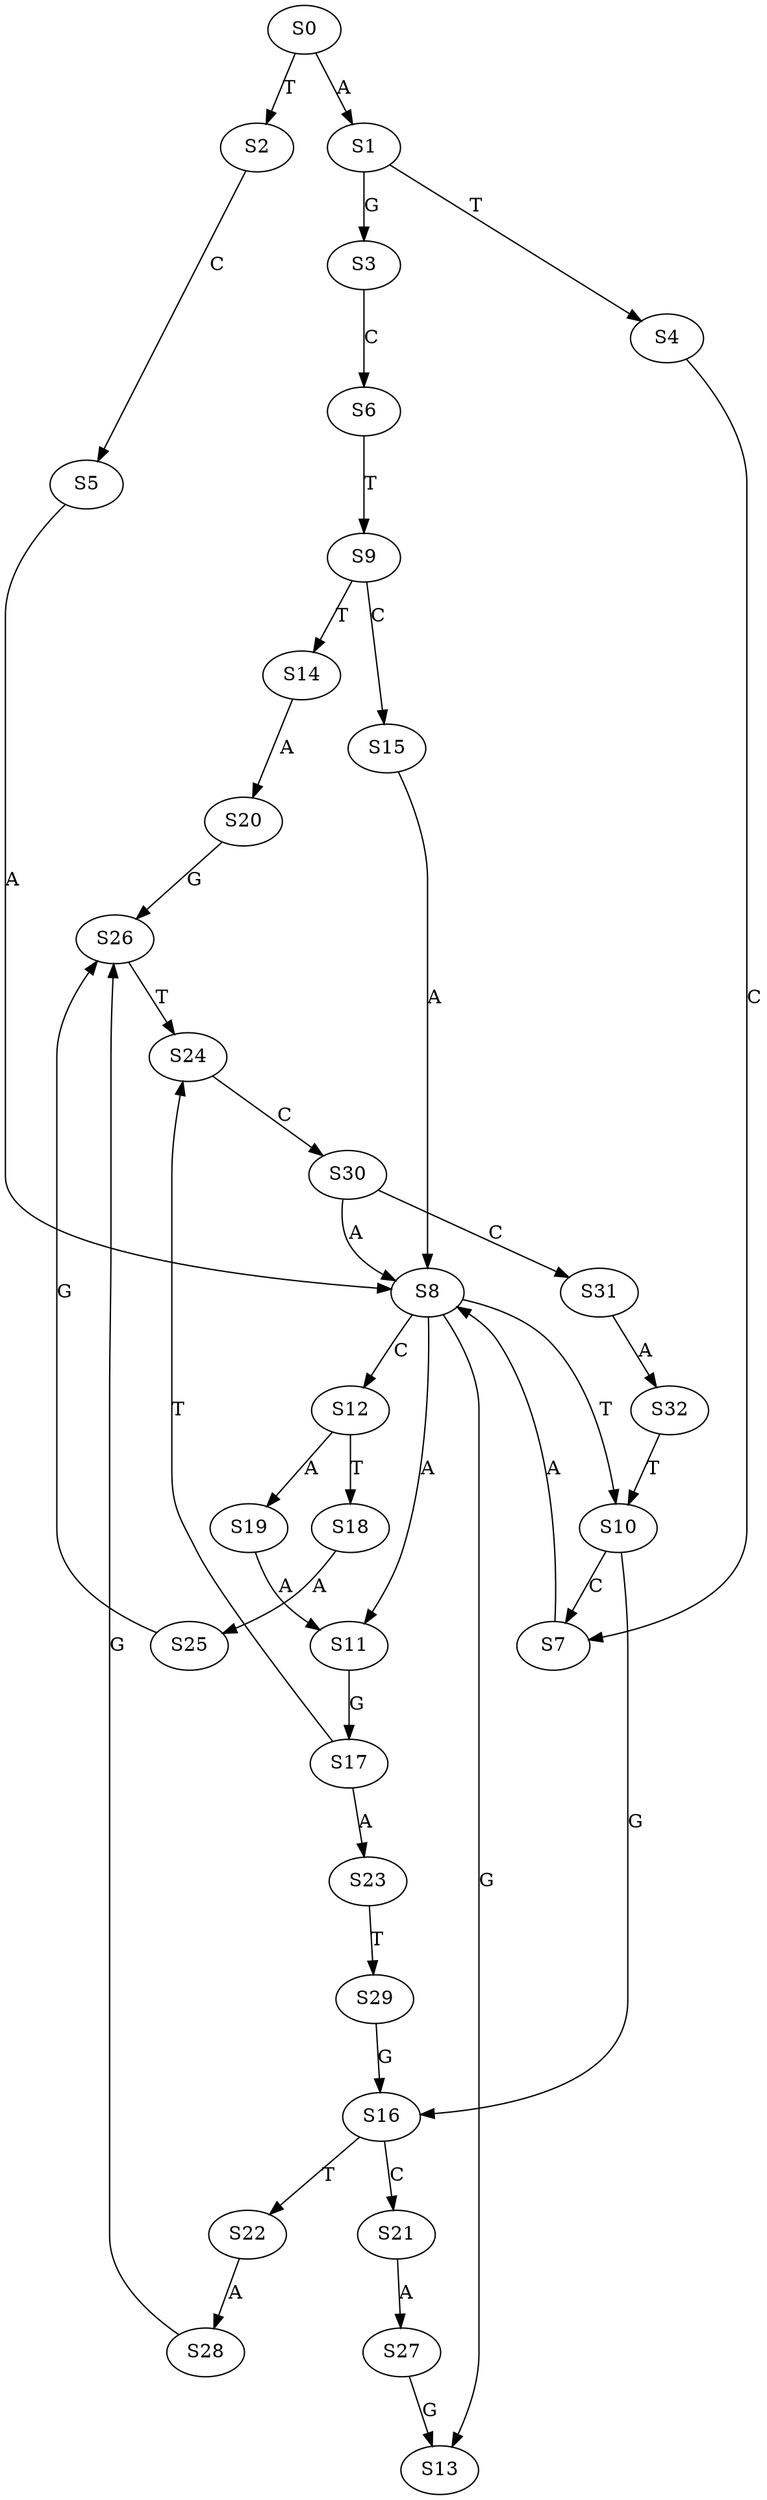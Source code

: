 strict digraph  {
	S0 -> S1 [ label = A ];
	S0 -> S2 [ label = T ];
	S1 -> S3 [ label = G ];
	S1 -> S4 [ label = T ];
	S2 -> S5 [ label = C ];
	S3 -> S6 [ label = C ];
	S4 -> S7 [ label = C ];
	S5 -> S8 [ label = A ];
	S6 -> S9 [ label = T ];
	S7 -> S8 [ label = A ];
	S8 -> S10 [ label = T ];
	S8 -> S11 [ label = A ];
	S8 -> S12 [ label = C ];
	S8 -> S13 [ label = G ];
	S9 -> S14 [ label = T ];
	S9 -> S15 [ label = C ];
	S10 -> S16 [ label = G ];
	S10 -> S7 [ label = C ];
	S11 -> S17 [ label = G ];
	S12 -> S18 [ label = T ];
	S12 -> S19 [ label = A ];
	S14 -> S20 [ label = A ];
	S15 -> S8 [ label = A ];
	S16 -> S21 [ label = C ];
	S16 -> S22 [ label = T ];
	S17 -> S23 [ label = A ];
	S17 -> S24 [ label = T ];
	S18 -> S25 [ label = A ];
	S19 -> S11 [ label = A ];
	S20 -> S26 [ label = G ];
	S21 -> S27 [ label = A ];
	S22 -> S28 [ label = A ];
	S23 -> S29 [ label = T ];
	S24 -> S30 [ label = C ];
	S25 -> S26 [ label = G ];
	S26 -> S24 [ label = T ];
	S27 -> S13 [ label = G ];
	S28 -> S26 [ label = G ];
	S29 -> S16 [ label = G ];
	S30 -> S8 [ label = A ];
	S30 -> S31 [ label = C ];
	S31 -> S32 [ label = A ];
	S32 -> S10 [ label = T ];
}
